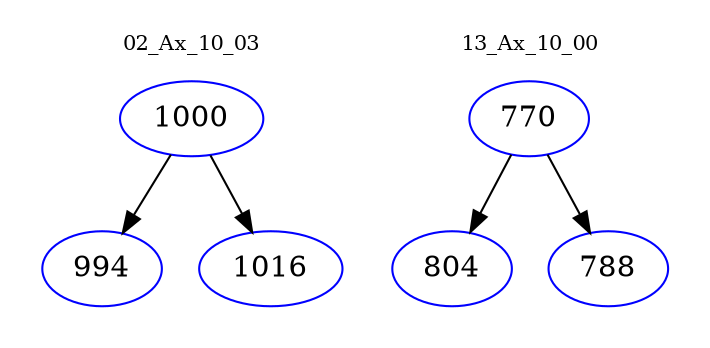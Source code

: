 digraph{
subgraph cluster_0 {
color = white
label = "02_Ax_10_03";
fontsize=10;
T0_1000 [label="1000", color="blue"]
T0_1000 -> T0_994 [color="black"]
T0_994 [label="994", color="blue"]
T0_1000 -> T0_1016 [color="black"]
T0_1016 [label="1016", color="blue"]
}
subgraph cluster_1 {
color = white
label = "13_Ax_10_00";
fontsize=10;
T1_770 [label="770", color="blue"]
T1_770 -> T1_804 [color="black"]
T1_804 [label="804", color="blue"]
T1_770 -> T1_788 [color="black"]
T1_788 [label="788", color="blue"]
}
}
